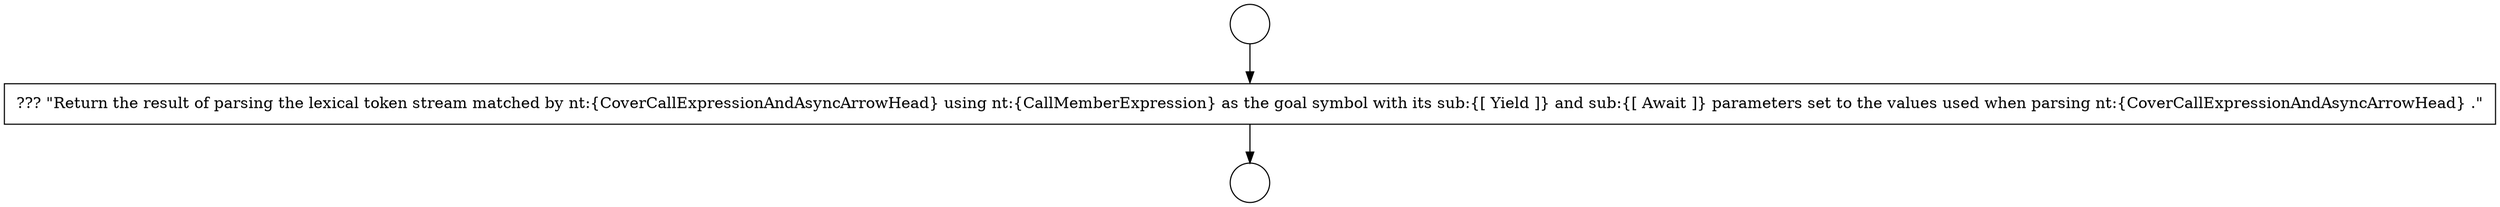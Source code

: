 digraph {
  node3738 [shape=circle label=" " color="black" fillcolor="white" style=filled]
  node3740 [shape=none, margin=0, label=<<font color="black">
    <table border="0" cellborder="1" cellspacing="0" cellpadding="10">
      <tr><td align="left">??? &quot;Return the result of parsing the lexical token stream matched by nt:{CoverCallExpressionAndAsyncArrowHead} using nt:{CallMemberExpression} as the goal symbol with its sub:{[ Yield ]} and sub:{[ Await ]} parameters set to the values used when parsing nt:{CoverCallExpressionAndAsyncArrowHead} .&quot;</td></tr>
    </table>
  </font>> color="black" fillcolor="white" style=filled]
  node3739 [shape=circle label=" " color="black" fillcolor="white" style=filled]
  node3738 -> node3740 [ color="black"]
  node3740 -> node3739 [ color="black"]
}
